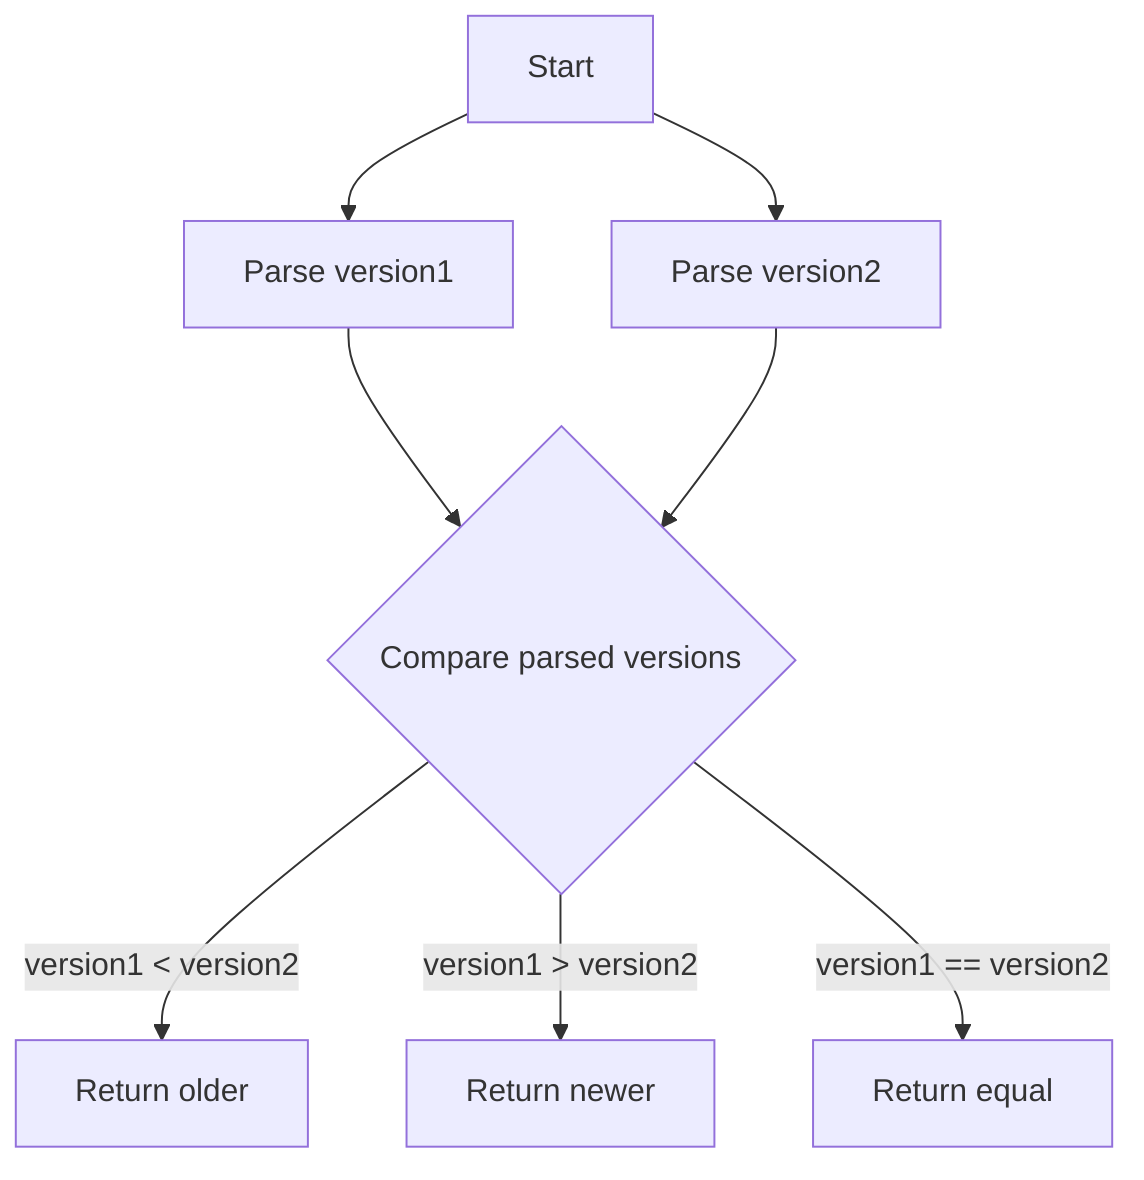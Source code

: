 graph TB
    CV1[Start] --> CV2[Parse version1]
    CV1 --> CV3[Parse version2]
    CV2 --> CV4{Compare parsed versions}
    CV3 --> CV4
    CV4 -->|version1 < version2| CV5[Return older]
    CV4 -->|version1 > version2| CV6[Return newer]
    CV4 -->|version1 == version2| CV7[Return equal]
